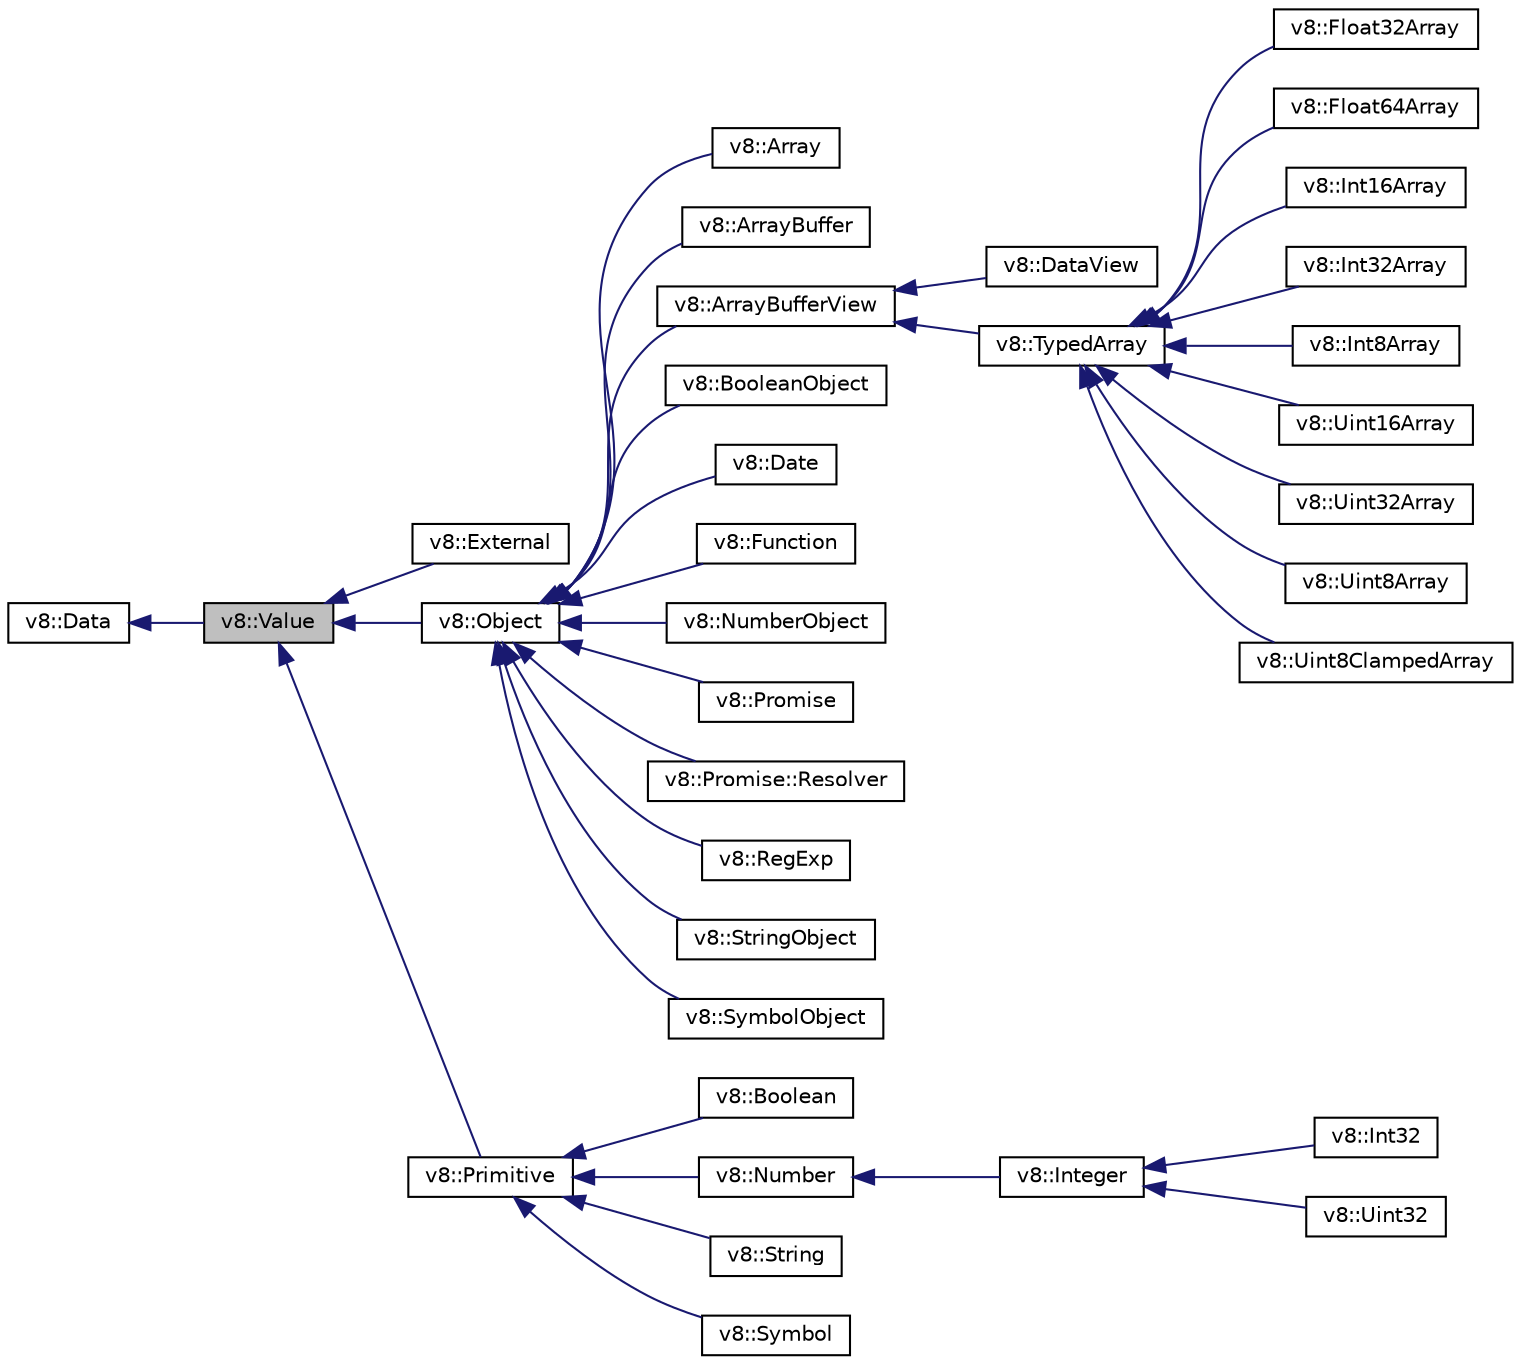 digraph "v8::Value"
{
  edge [fontname="Helvetica",fontsize="10",labelfontname="Helvetica",labelfontsize="10"];
  node [fontname="Helvetica",fontsize="10",shape=record];
  rankdir="LR";
  Node1 [label="v8::Value",height=0.2,width=0.4,color="black", fillcolor="grey75", style="filled", fontcolor="black"];
  Node2 -> Node1 [dir="back",color="midnightblue",fontsize="10",style="solid",fontname="Helvetica"];
  Node2 [label="v8::Data",height=0.2,width=0.4,color="black", fillcolor="white", style="filled",URL="$classv8_1_1Data.html"];
  Node1 -> Node3 [dir="back",color="midnightblue",fontsize="10",style="solid",fontname="Helvetica"];
  Node3 [label="v8::External",height=0.2,width=0.4,color="black", fillcolor="white", style="filled",URL="$classv8_1_1External.html"];
  Node1 -> Node4 [dir="back",color="midnightblue",fontsize="10",style="solid",fontname="Helvetica"];
  Node4 [label="v8::Object",height=0.2,width=0.4,color="black", fillcolor="white", style="filled",URL="$classv8_1_1Object.html"];
  Node4 -> Node5 [dir="back",color="midnightblue",fontsize="10",style="solid",fontname="Helvetica"];
  Node5 [label="v8::Array",height=0.2,width=0.4,color="black", fillcolor="white", style="filled",URL="$classv8_1_1Array.html"];
  Node4 -> Node6 [dir="back",color="midnightblue",fontsize="10",style="solid",fontname="Helvetica"];
  Node6 [label="v8::ArrayBuffer",height=0.2,width=0.4,color="black", fillcolor="white", style="filled",URL="$classv8_1_1ArrayBuffer.html"];
  Node4 -> Node7 [dir="back",color="midnightblue",fontsize="10",style="solid",fontname="Helvetica"];
  Node7 [label="v8::ArrayBufferView",height=0.2,width=0.4,color="black", fillcolor="white", style="filled",URL="$classv8_1_1ArrayBufferView.html"];
  Node7 -> Node8 [dir="back",color="midnightblue",fontsize="10",style="solid",fontname="Helvetica"];
  Node8 [label="v8::DataView",height=0.2,width=0.4,color="black", fillcolor="white", style="filled",URL="$classv8_1_1DataView.html"];
  Node7 -> Node9 [dir="back",color="midnightblue",fontsize="10",style="solid",fontname="Helvetica"];
  Node9 [label="v8::TypedArray",height=0.2,width=0.4,color="black", fillcolor="white", style="filled",URL="$classv8_1_1TypedArray.html"];
  Node9 -> Node10 [dir="back",color="midnightblue",fontsize="10",style="solid",fontname="Helvetica"];
  Node10 [label="v8::Float32Array",height=0.2,width=0.4,color="black", fillcolor="white", style="filled",URL="$classv8_1_1Float32Array.html"];
  Node9 -> Node11 [dir="back",color="midnightblue",fontsize="10",style="solid",fontname="Helvetica"];
  Node11 [label="v8::Float64Array",height=0.2,width=0.4,color="black", fillcolor="white", style="filled",URL="$classv8_1_1Float64Array.html"];
  Node9 -> Node12 [dir="back",color="midnightblue",fontsize="10",style="solid",fontname="Helvetica"];
  Node12 [label="v8::Int16Array",height=0.2,width=0.4,color="black", fillcolor="white", style="filled",URL="$classv8_1_1Int16Array.html"];
  Node9 -> Node13 [dir="back",color="midnightblue",fontsize="10",style="solid",fontname="Helvetica"];
  Node13 [label="v8::Int32Array",height=0.2,width=0.4,color="black", fillcolor="white", style="filled",URL="$classv8_1_1Int32Array.html"];
  Node9 -> Node14 [dir="back",color="midnightblue",fontsize="10",style="solid",fontname="Helvetica"];
  Node14 [label="v8::Int8Array",height=0.2,width=0.4,color="black", fillcolor="white", style="filled",URL="$classv8_1_1Int8Array.html"];
  Node9 -> Node15 [dir="back",color="midnightblue",fontsize="10",style="solid",fontname="Helvetica"];
  Node15 [label="v8::Uint16Array",height=0.2,width=0.4,color="black", fillcolor="white", style="filled",URL="$classv8_1_1Uint16Array.html"];
  Node9 -> Node16 [dir="back",color="midnightblue",fontsize="10",style="solid",fontname="Helvetica"];
  Node16 [label="v8::Uint32Array",height=0.2,width=0.4,color="black", fillcolor="white", style="filled",URL="$classv8_1_1Uint32Array.html"];
  Node9 -> Node17 [dir="back",color="midnightblue",fontsize="10",style="solid",fontname="Helvetica"];
  Node17 [label="v8::Uint8Array",height=0.2,width=0.4,color="black", fillcolor="white", style="filled",URL="$classv8_1_1Uint8Array.html"];
  Node9 -> Node18 [dir="back",color="midnightblue",fontsize="10",style="solid",fontname="Helvetica"];
  Node18 [label="v8::Uint8ClampedArray",height=0.2,width=0.4,color="black", fillcolor="white", style="filled",URL="$classv8_1_1Uint8ClampedArray.html"];
  Node4 -> Node19 [dir="back",color="midnightblue",fontsize="10",style="solid",fontname="Helvetica"];
  Node19 [label="v8::BooleanObject",height=0.2,width=0.4,color="black", fillcolor="white", style="filled",URL="$classv8_1_1BooleanObject.html"];
  Node4 -> Node20 [dir="back",color="midnightblue",fontsize="10",style="solid",fontname="Helvetica"];
  Node20 [label="v8::Date",height=0.2,width=0.4,color="black", fillcolor="white", style="filled",URL="$classv8_1_1Date.html"];
  Node4 -> Node21 [dir="back",color="midnightblue",fontsize="10",style="solid",fontname="Helvetica"];
  Node21 [label="v8::Function",height=0.2,width=0.4,color="black", fillcolor="white", style="filled",URL="$classv8_1_1Function.html"];
  Node4 -> Node22 [dir="back",color="midnightblue",fontsize="10",style="solid",fontname="Helvetica"];
  Node22 [label="v8::NumberObject",height=0.2,width=0.4,color="black", fillcolor="white", style="filled",URL="$classv8_1_1NumberObject.html"];
  Node4 -> Node23 [dir="back",color="midnightblue",fontsize="10",style="solid",fontname="Helvetica"];
  Node23 [label="v8::Promise",height=0.2,width=0.4,color="black", fillcolor="white", style="filled",URL="$classv8_1_1Promise.html"];
  Node4 -> Node24 [dir="back",color="midnightblue",fontsize="10",style="solid",fontname="Helvetica"];
  Node24 [label="v8::Promise::Resolver",height=0.2,width=0.4,color="black", fillcolor="white", style="filled",URL="$classv8_1_1Promise_1_1Resolver.html"];
  Node4 -> Node25 [dir="back",color="midnightblue",fontsize="10",style="solid",fontname="Helvetica"];
  Node25 [label="v8::RegExp",height=0.2,width=0.4,color="black", fillcolor="white", style="filled",URL="$classv8_1_1RegExp.html"];
  Node4 -> Node26 [dir="back",color="midnightblue",fontsize="10",style="solid",fontname="Helvetica"];
  Node26 [label="v8::StringObject",height=0.2,width=0.4,color="black", fillcolor="white", style="filled",URL="$classv8_1_1StringObject.html"];
  Node4 -> Node27 [dir="back",color="midnightblue",fontsize="10",style="solid",fontname="Helvetica"];
  Node27 [label="v8::SymbolObject",height=0.2,width=0.4,color="black", fillcolor="white", style="filled",URL="$classv8_1_1SymbolObject.html"];
  Node1 -> Node28 [dir="back",color="midnightblue",fontsize="10",style="solid",fontname="Helvetica"];
  Node28 [label="v8::Primitive",height=0.2,width=0.4,color="black", fillcolor="white", style="filled",URL="$classv8_1_1Primitive.html"];
  Node28 -> Node29 [dir="back",color="midnightblue",fontsize="10",style="solid",fontname="Helvetica"];
  Node29 [label="v8::Boolean",height=0.2,width=0.4,color="black", fillcolor="white", style="filled",URL="$classv8_1_1Boolean.html"];
  Node28 -> Node30 [dir="back",color="midnightblue",fontsize="10",style="solid",fontname="Helvetica"];
  Node30 [label="v8::Number",height=0.2,width=0.4,color="black", fillcolor="white", style="filled",URL="$classv8_1_1Number.html"];
  Node30 -> Node31 [dir="back",color="midnightblue",fontsize="10",style="solid",fontname="Helvetica"];
  Node31 [label="v8::Integer",height=0.2,width=0.4,color="black", fillcolor="white", style="filled",URL="$classv8_1_1Integer.html"];
  Node31 -> Node32 [dir="back",color="midnightblue",fontsize="10",style="solid",fontname="Helvetica"];
  Node32 [label="v8::Int32",height=0.2,width=0.4,color="black", fillcolor="white", style="filled",URL="$classv8_1_1Int32.html"];
  Node31 -> Node33 [dir="back",color="midnightblue",fontsize="10",style="solid",fontname="Helvetica"];
  Node33 [label="v8::Uint32",height=0.2,width=0.4,color="black", fillcolor="white", style="filled",URL="$classv8_1_1Uint32.html"];
  Node28 -> Node34 [dir="back",color="midnightblue",fontsize="10",style="solid",fontname="Helvetica"];
  Node34 [label="v8::String",height=0.2,width=0.4,color="black", fillcolor="white", style="filled",URL="$classv8_1_1String.html"];
  Node28 -> Node35 [dir="back",color="midnightblue",fontsize="10",style="solid",fontname="Helvetica"];
  Node35 [label="v8::Symbol",height=0.2,width=0.4,color="black", fillcolor="white", style="filled",URL="$classv8_1_1Symbol.html"];
}
